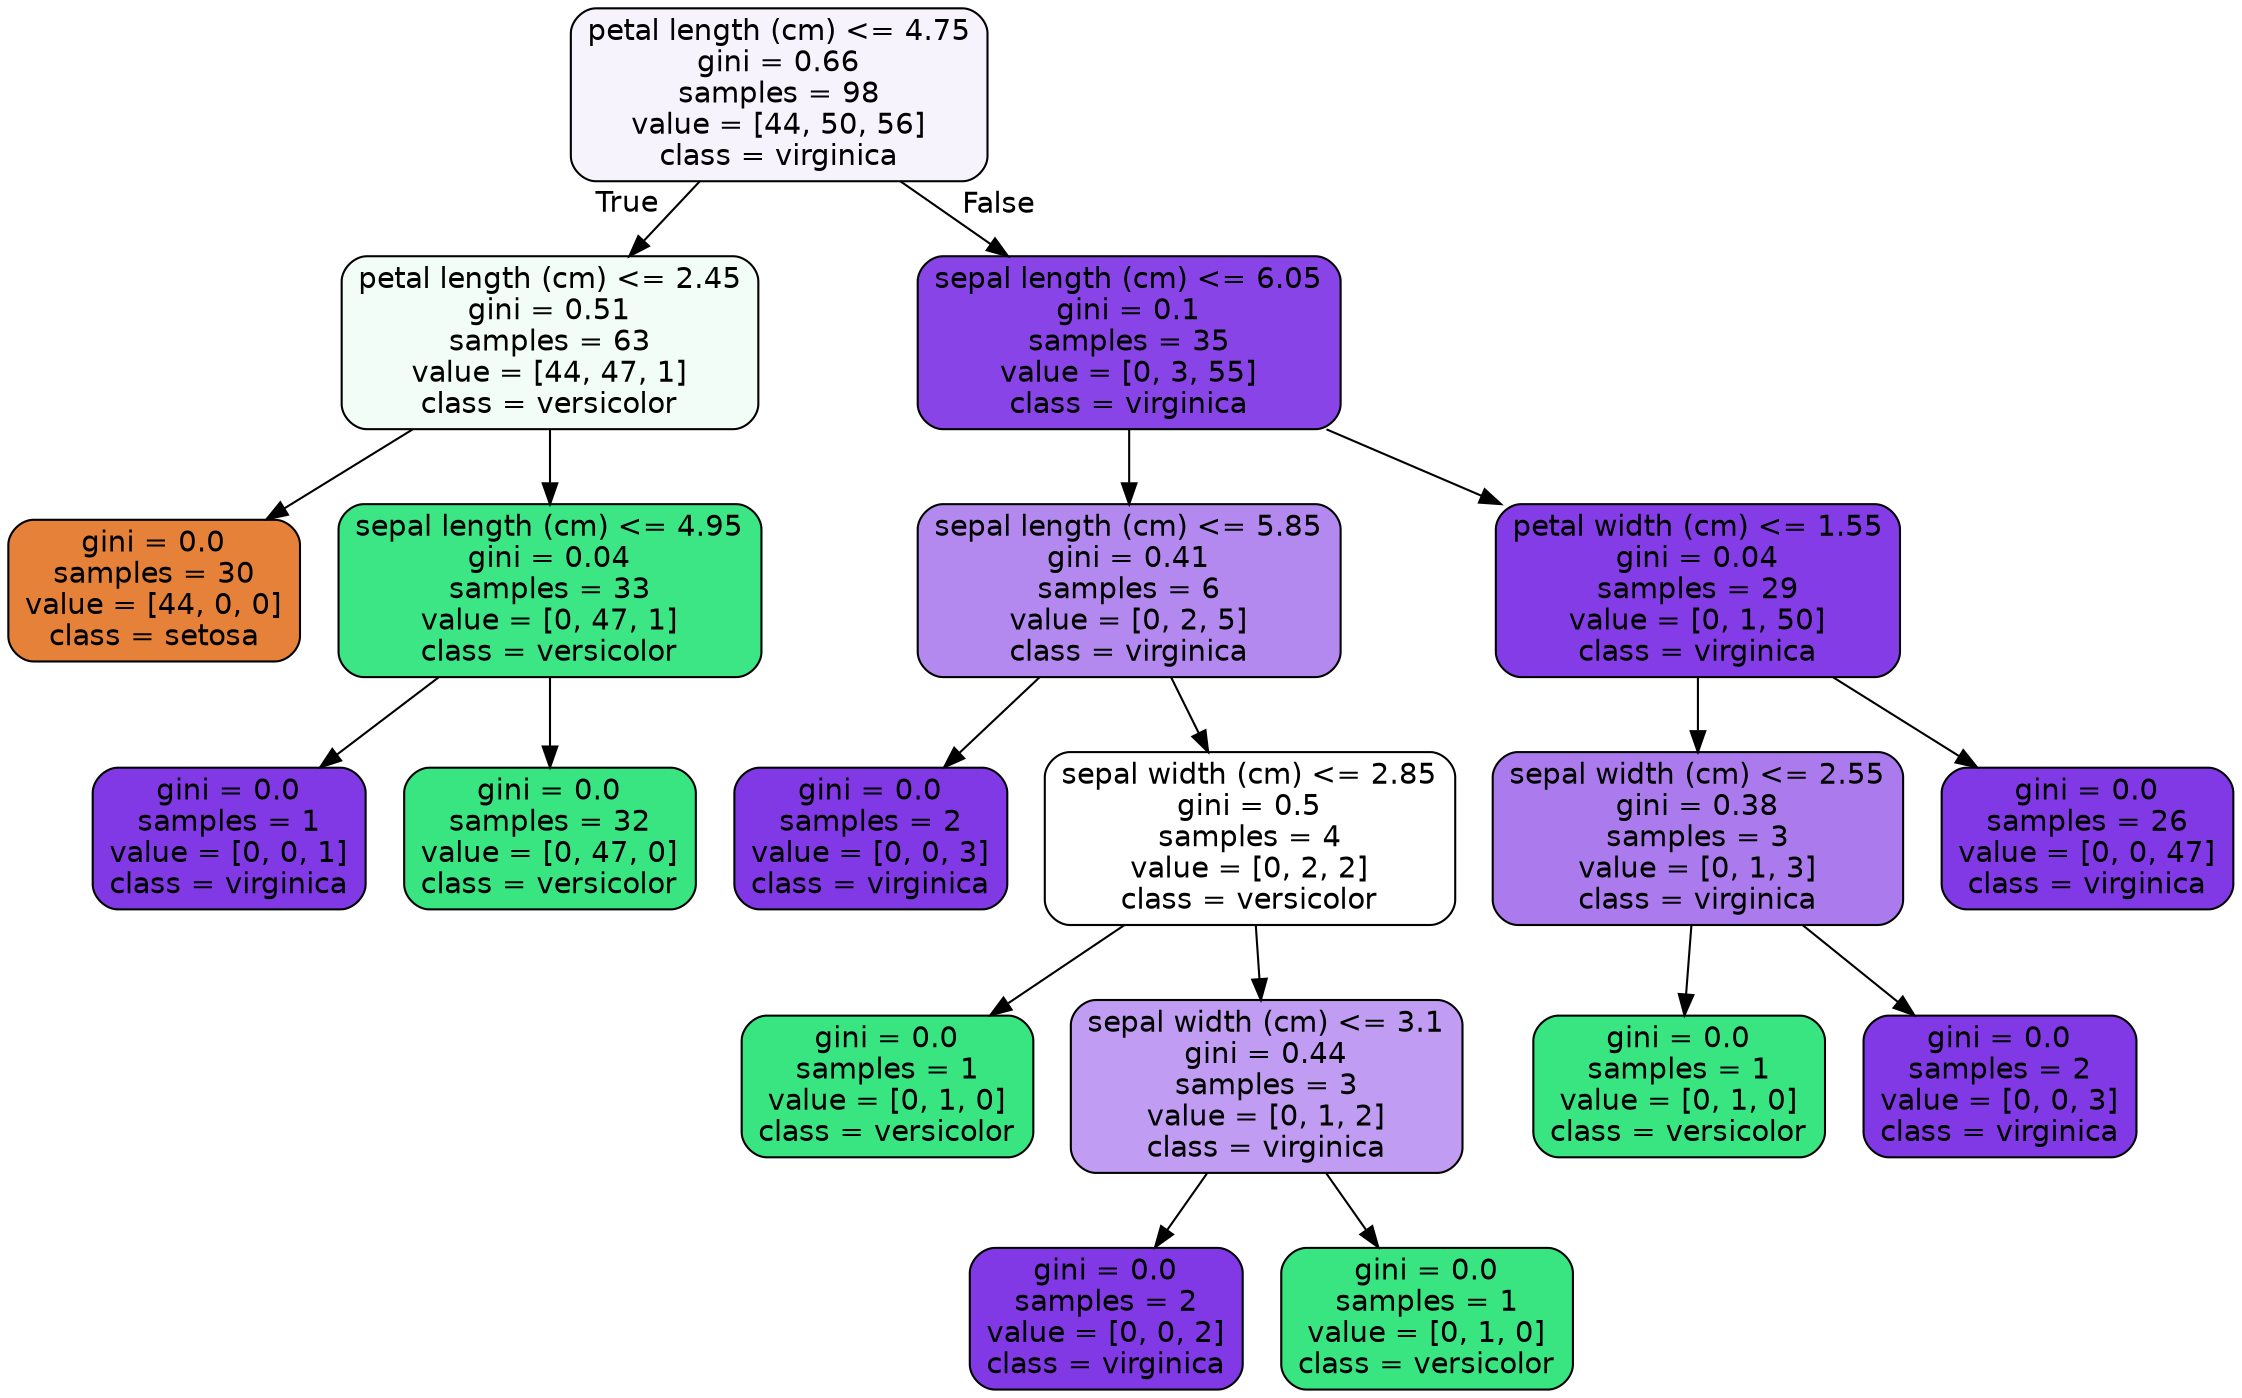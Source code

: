 digraph Tree {
node [shape=box, style="filled, rounded", color="black", fontname=helvetica] ;
edge [fontname=helvetica] ;
0 [label="petal length (cm) <= 4.75\ngini = 0.66\nsamples = 98\nvalue = [44, 50, 56]\nclass = virginica", fillcolor="#f7f3fd"] ;
1 [label="petal length (cm) <= 2.45\ngini = 0.51\nsamples = 63\nvalue = [44, 47, 1]\nclass = versicolor", fillcolor="#f3fdf7"] ;
0 -> 1 [labeldistance=2.5, labelangle=45, headlabel="True"] ;
2 [label="gini = 0.0\nsamples = 30\nvalue = [44, 0, 0]\nclass = setosa", fillcolor="#e58139"] ;
1 -> 2 ;
3 [label="sepal length (cm) <= 4.95\ngini = 0.04\nsamples = 33\nvalue = [0, 47, 1]\nclass = versicolor", fillcolor="#3de684"] ;
1 -> 3 ;
4 [label="gini = 0.0\nsamples = 1\nvalue = [0, 0, 1]\nclass = virginica", fillcolor="#8139e5"] ;
3 -> 4 ;
5 [label="gini = 0.0\nsamples = 32\nvalue = [0, 47, 0]\nclass = versicolor", fillcolor="#39e581"] ;
3 -> 5 ;
6 [label="sepal length (cm) <= 6.05\ngini = 0.1\nsamples = 35\nvalue = [0, 3, 55]\nclass = virginica", fillcolor="#8844e6"] ;
0 -> 6 [labeldistance=2.5, labelangle=-45, headlabel="False"] ;
7 [label="sepal length (cm) <= 5.85\ngini = 0.41\nsamples = 6\nvalue = [0, 2, 5]\nclass = virginica", fillcolor="#b388ef"] ;
6 -> 7 ;
8 [label="gini = 0.0\nsamples = 2\nvalue = [0, 0, 3]\nclass = virginica", fillcolor="#8139e5"] ;
7 -> 8 ;
9 [label="sepal width (cm) <= 2.85\ngini = 0.5\nsamples = 4\nvalue = [0, 2, 2]\nclass = versicolor", fillcolor="#ffffff"] ;
7 -> 9 ;
10 [label="gini = 0.0\nsamples = 1\nvalue = [0, 1, 0]\nclass = versicolor", fillcolor="#39e581"] ;
9 -> 10 ;
11 [label="sepal width (cm) <= 3.1\ngini = 0.44\nsamples = 3\nvalue = [0, 1, 2]\nclass = virginica", fillcolor="#c09cf2"] ;
9 -> 11 ;
12 [label="gini = 0.0\nsamples = 2\nvalue = [0, 0, 2]\nclass = virginica", fillcolor="#8139e5"] ;
11 -> 12 ;
13 [label="gini = 0.0\nsamples = 1\nvalue = [0, 1, 0]\nclass = versicolor", fillcolor="#39e581"] ;
11 -> 13 ;
14 [label="petal width (cm) <= 1.55\ngini = 0.04\nsamples = 29\nvalue = [0, 1, 50]\nclass = virginica", fillcolor="#843de6"] ;
6 -> 14 ;
15 [label="sepal width (cm) <= 2.55\ngini = 0.38\nsamples = 3\nvalue = [0, 1, 3]\nclass = virginica", fillcolor="#ab7bee"] ;
14 -> 15 ;
16 [label="gini = 0.0\nsamples = 1\nvalue = [0, 1, 0]\nclass = versicolor", fillcolor="#39e581"] ;
15 -> 16 ;
17 [label="gini = 0.0\nsamples = 2\nvalue = [0, 0, 3]\nclass = virginica", fillcolor="#8139e5"] ;
15 -> 17 ;
18 [label="gini = 0.0\nsamples = 26\nvalue = [0, 0, 47]\nclass = virginica", fillcolor="#8139e5"] ;
14 -> 18 ;
}
